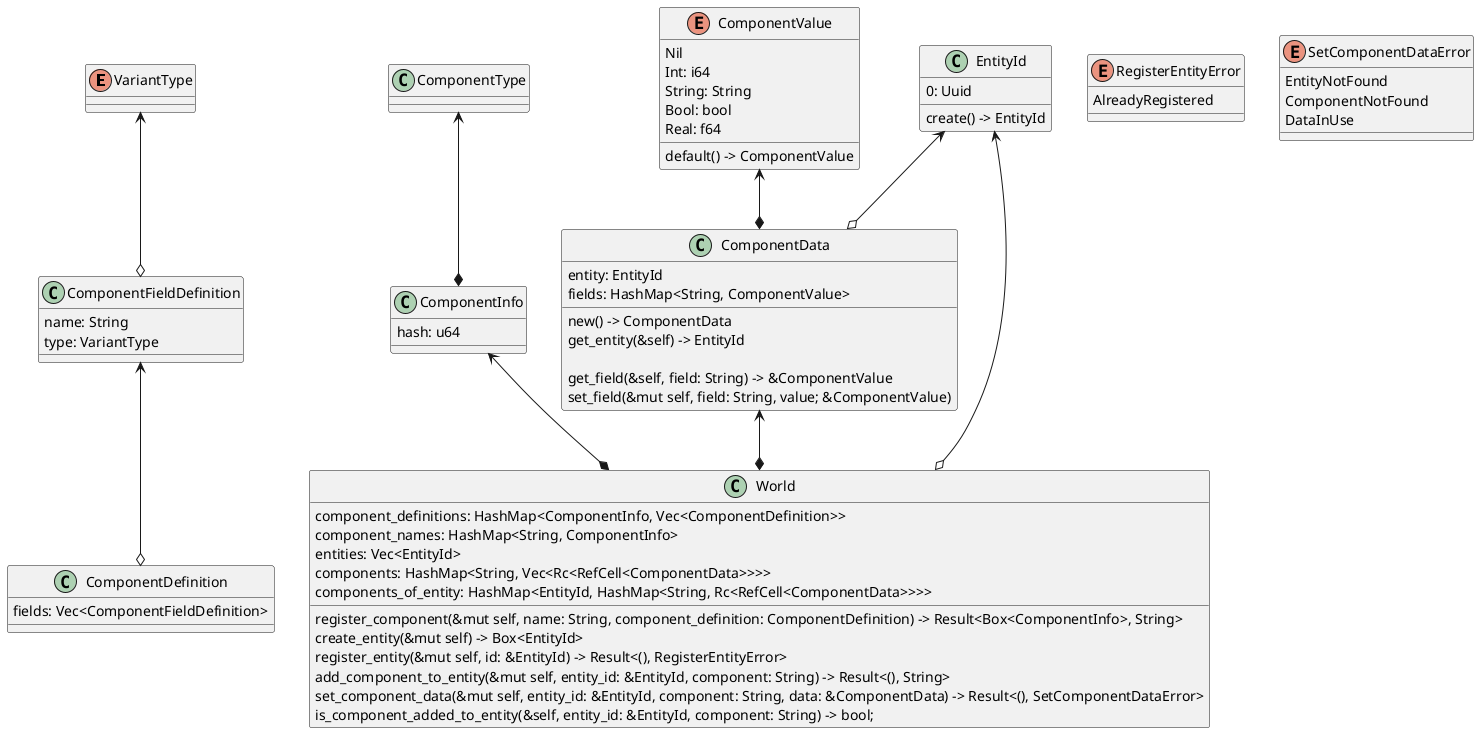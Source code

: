 @startuml
'https://plantuml.com/class-diagram

VariantType <--o ComponentFieldDefinition
ComponentType <--* ComponentInfo
ComponentInfo <--* World
ComponentValue <--* ComponentData
ComponentData <--* World
EntityId <--o ComponentData
EntityId <--o World
ComponentFieldDefinition <--o ComponentDefinition

enum VariantType

class ComponentFieldDefinition {
    name: String
    type: VariantType
}

class ComponentDefinition {
    fields: Vec<ComponentFieldDefinition>
}

class ComponentInfo {
    hash: u64
}

class ComponentData {
    entity: EntityId
    fields: HashMap<String, ComponentValue>

    new() -> ComponentData
    get_entity(&self) -> EntityId

    get_field(&self, field: String) -> &ComponentValue
    set_field(&mut self, field: String, value; &ComponentValue)
}

enum ComponentValue {
    Nil
    Int: i64
    String: String
    Bool: bool
    Real: f64

    default() -> ComponentValue
}

class EntityId {
    0: Uuid

    create() -> EntityId
}

enum RegisterEntityError {
    AlreadyRegistered
}

enum SetComponentDataError {
    EntityNotFound
    ComponentNotFound
    DataInUse
}

class World {
    component_definitions: HashMap<ComponentInfo, Vec<ComponentDefinition>>
    component_names: HashMap<String, ComponentInfo>
    entities: Vec<EntityId>
    components: HashMap<String, Vec<Rc<RefCell<ComponentData>>>>
    components_of_entity: HashMap<EntityId, HashMap<String, Rc<RefCell<ComponentData>>>>

    register_component(&mut self, name: String, component_definition: ComponentDefinition) -> Result<Box<ComponentInfo>, String>
    create_entity(&mut self) -> Box<EntityId>
    register_entity(&mut self, id: &EntityId) -> Result<(), RegisterEntityError>
    add_component_to_entity(&mut self, entity_id: &EntityId, component: String) -> Result<(), String>
    set_component_data(&mut self, entity_id: &EntityId, component: String, data: &ComponentData) -> Result<(), SetComponentDataError>
    is_component_added_to_entity(&self, entity_id: &EntityId, component: String) -> bool;
}

@enduml